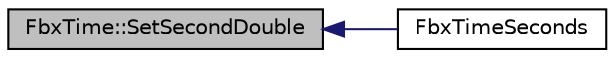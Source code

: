 digraph "FbxTime::SetSecondDouble"
{
  edge [fontname="Helvetica",fontsize="10",labelfontname="Helvetica",labelfontsize="10"];
  node [fontname="Helvetica",fontsize="10",shape=record];
  rankdir="LR";
  Node90 [label="FbxTime::SetSecondDouble",height=0.2,width=0.4,color="black", fillcolor="grey75", style="filled", fontcolor="black"];
  Node90 -> Node91 [dir="back",color="midnightblue",fontsize="10",style="solid",fontname="Helvetica"];
  Node91 [label="FbxTimeSeconds",height=0.2,width=0.4,color="black", fillcolor="white", style="filled",URL="$fbxtime_8h.html#a8e33ec1193eac9efccbeef8898f32236"];
}
